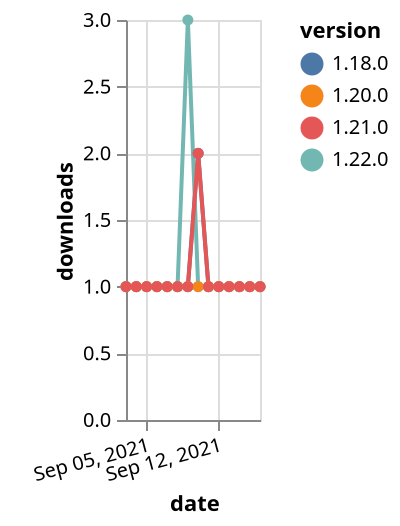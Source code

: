 {"$schema": "https://vega.github.io/schema/vega-lite/v5.json", "description": "A simple bar chart with embedded data.", "data": {"values": [{"date": "2021-09-03", "total": 222, "delta": 1, "version": "1.18.0"}, {"date": "2021-09-04", "total": 223, "delta": 1, "version": "1.18.0"}, {"date": "2021-09-05", "total": 224, "delta": 1, "version": "1.18.0"}, {"date": "2021-09-06", "total": 225, "delta": 1, "version": "1.18.0"}, {"date": "2021-09-07", "total": 226, "delta": 1, "version": "1.18.0"}, {"date": "2021-09-08", "total": 227, "delta": 1, "version": "1.18.0"}, {"date": "2021-09-09", "total": 228, "delta": 1, "version": "1.18.0"}, {"date": "2021-09-10", "total": 230, "delta": 2, "version": "1.18.0"}, {"date": "2021-09-11", "total": 231, "delta": 1, "version": "1.18.0"}, {"date": "2021-09-12", "total": 232, "delta": 1, "version": "1.18.0"}, {"date": "2021-09-13", "total": 233, "delta": 1, "version": "1.18.0"}, {"date": "2021-09-14", "total": 234, "delta": 1, "version": "1.18.0"}, {"date": "2021-09-15", "total": 235, "delta": 1, "version": "1.18.0"}, {"date": "2021-09-16", "total": 236, "delta": 1, "version": "1.18.0"}, {"date": "2021-09-03", "total": 169, "delta": 1, "version": "1.22.0"}, {"date": "2021-09-04", "total": 170, "delta": 1, "version": "1.22.0"}, {"date": "2021-09-05", "total": 171, "delta": 1, "version": "1.22.0"}, {"date": "2021-09-06", "total": 172, "delta": 1, "version": "1.22.0"}, {"date": "2021-09-07", "total": 173, "delta": 1, "version": "1.22.0"}, {"date": "2021-09-08", "total": 174, "delta": 1, "version": "1.22.0"}, {"date": "2021-09-09", "total": 177, "delta": 3, "version": "1.22.0"}, {"date": "2021-09-10", "total": 178, "delta": 1, "version": "1.22.0"}, {"date": "2021-09-11", "total": 179, "delta": 1, "version": "1.22.0"}, {"date": "2021-09-12", "total": 180, "delta": 1, "version": "1.22.0"}, {"date": "2021-09-13", "total": 181, "delta": 1, "version": "1.22.0"}, {"date": "2021-09-14", "total": 182, "delta": 1, "version": "1.22.0"}, {"date": "2021-09-15", "total": 183, "delta": 1, "version": "1.22.0"}, {"date": "2021-09-16", "total": 184, "delta": 1, "version": "1.22.0"}, {"date": "2021-09-03", "total": 181, "delta": 1, "version": "1.20.0"}, {"date": "2021-09-04", "total": 182, "delta": 1, "version": "1.20.0"}, {"date": "2021-09-05", "total": 183, "delta": 1, "version": "1.20.0"}, {"date": "2021-09-06", "total": 184, "delta": 1, "version": "1.20.0"}, {"date": "2021-09-07", "total": 185, "delta": 1, "version": "1.20.0"}, {"date": "2021-09-08", "total": 186, "delta": 1, "version": "1.20.0"}, {"date": "2021-09-09", "total": 187, "delta": 1, "version": "1.20.0"}, {"date": "2021-09-10", "total": 188, "delta": 1, "version": "1.20.0"}, {"date": "2021-09-11", "total": 189, "delta": 1, "version": "1.20.0"}, {"date": "2021-09-12", "total": 190, "delta": 1, "version": "1.20.0"}, {"date": "2021-09-13", "total": 191, "delta": 1, "version": "1.20.0"}, {"date": "2021-09-14", "total": 192, "delta": 1, "version": "1.20.0"}, {"date": "2021-09-15", "total": 193, "delta": 1, "version": "1.20.0"}, {"date": "2021-09-16", "total": 194, "delta": 1, "version": "1.20.0"}, {"date": "2021-09-03", "total": 155, "delta": 1, "version": "1.21.0"}, {"date": "2021-09-04", "total": 156, "delta": 1, "version": "1.21.0"}, {"date": "2021-09-05", "total": 157, "delta": 1, "version": "1.21.0"}, {"date": "2021-09-06", "total": 158, "delta": 1, "version": "1.21.0"}, {"date": "2021-09-07", "total": 159, "delta": 1, "version": "1.21.0"}, {"date": "2021-09-08", "total": 160, "delta": 1, "version": "1.21.0"}, {"date": "2021-09-09", "total": 161, "delta": 1, "version": "1.21.0"}, {"date": "2021-09-10", "total": 163, "delta": 2, "version": "1.21.0"}, {"date": "2021-09-11", "total": 164, "delta": 1, "version": "1.21.0"}, {"date": "2021-09-12", "total": 165, "delta": 1, "version": "1.21.0"}, {"date": "2021-09-13", "total": 166, "delta": 1, "version": "1.21.0"}, {"date": "2021-09-14", "total": 167, "delta": 1, "version": "1.21.0"}, {"date": "2021-09-15", "total": 168, "delta": 1, "version": "1.21.0"}, {"date": "2021-09-16", "total": 169, "delta": 1, "version": "1.21.0"}]}, "width": "container", "mark": {"type": "line", "point": {"filled": true}}, "encoding": {"x": {"field": "date", "type": "temporal", "timeUnit": "yearmonthdate", "title": "date", "axis": {"labelAngle": -15}}, "y": {"field": "delta", "type": "quantitative", "title": "downloads"}, "color": {"field": "version", "type": "nominal"}, "tooltip": {"field": "delta"}}}